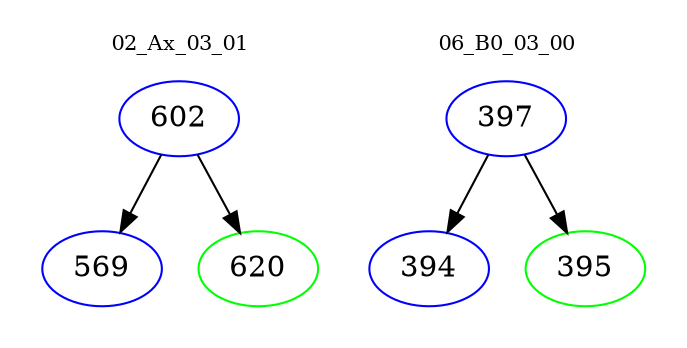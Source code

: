 digraph{
subgraph cluster_0 {
color = white
label = "02_Ax_03_01";
fontsize=10;
T0_602 [label="602", color="blue"]
T0_602 -> T0_569 [color="black"]
T0_569 [label="569", color="blue"]
T0_602 -> T0_620 [color="black"]
T0_620 [label="620", color="green"]
}
subgraph cluster_1 {
color = white
label = "06_B0_03_00";
fontsize=10;
T1_397 [label="397", color="blue"]
T1_397 -> T1_394 [color="black"]
T1_394 [label="394", color="blue"]
T1_397 -> T1_395 [color="black"]
T1_395 [label="395", color="green"]
}
}
